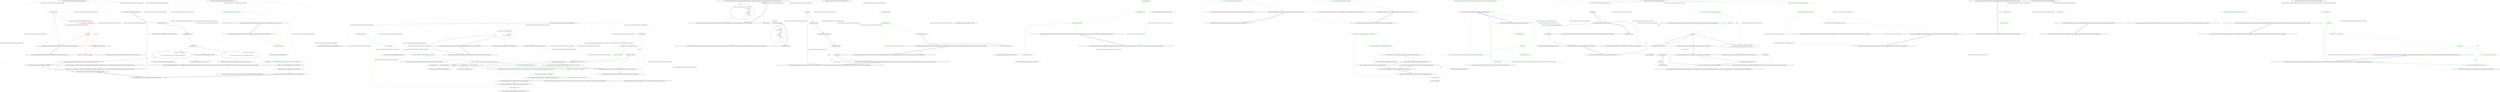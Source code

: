 digraph  {
n25 [label="QuantConnect.Algorithm.CSharp.BasicTemplateFrameworkAlgorithm", span=""];
n0 [cluster="QuantConnect.Algorithm.CSharp.BasicTemplateFrameworkAlgorithm.Initialize()", label="Entry QuantConnect.Algorithm.CSharp.BasicTemplateFrameworkAlgorithm.Initialize()", span="34-34"];
n1 [cluster="QuantConnect.Algorithm.CSharp.BasicTemplateFrameworkAlgorithm.Initialize()", label="UniverseSettings.Resolution = Resolution.Minute", span="37-37"];
n2 [cluster="QuantConnect.Algorithm.CSharp.BasicTemplateFrameworkAlgorithm.Initialize()", label="SetStartDate(2013, 10, 07)", span="39-39"];
n3 [cluster="QuantConnect.Algorithm.CSharp.BasicTemplateFrameworkAlgorithm.Initialize()", label="SetEndDate(2013, 10, 11)", span="40-40"];
n9 [cluster="QuantConnect.Algorithm.QCAlgorithm.SetStartDate(int, int, int)", label="Entry QuantConnect.Algorithm.QCAlgorithm.SetStartDate(int, int, int)", span="1093-1093"];
n4 [cluster="QuantConnect.Algorithm.CSharp.BasicTemplateFrameworkAlgorithm.Initialize()", label="SetCash(100000)", span="41-41"];
n10 [cluster="QuantConnect.Algorithm.QCAlgorithm.SetEndDate(int, int, int)", label="Entry QuantConnect.Algorithm.QCAlgorithm.SetEndDate(int, int, int)", span="1118-1118"];
n5 [cluster="QuantConnect.Algorithm.CSharp.BasicTemplateFrameworkAlgorithm.Initialize()", label="var symbols = new List<Symbol>\r\n            {\r\n                QuantConnect.Symbol.Create(''SPY'', SecurityType.Equity, Market.USA)\r\n            }", span="47-50"];
n11 [cluster="QuantConnect.Algorithm.QCAlgorithm.SetCash(int)", label="Entry QuantConnect.Algorithm.QCAlgorithm.SetCash(int)", span="1042-1042"];
n6 [cluster="QuantConnect.Algorithm.CSharp.BasicTemplateFrameworkAlgorithm.Initialize()", label="PortfolioSelection = new ManualPortfolioSelectionModel(symbols, UniverseSettings, SecurityInitializer)", span="52-52"];
n12 [cluster="System.Collections.Generic.List<T>.List()", label="Entry System.Collections.Generic.List<T>.List()", span="0-0"];
n13 [cluster="QuantConnect.Symbol.Create(string, QuantConnect.SecurityType, string, string)", label="Entry QuantConnect.Symbol.Create(string, QuantConnect.SecurityType, string, string)", span="45-45"];
n7 [cluster="QuantConnect.Algorithm.CSharp.BasicTemplateFrameworkAlgorithm.Initialize()", label="Signal = new ConstantSignalModel(SignalType.Price, Direction.Up)", span="53-53"];
n14 [cluster="QuantConnect.Algorithm.Framework.Selection.ManualPortfolioSelectionModel.ManualPortfolioSelectionModel(System.Collections.Generic.IEnumerable<QuantConnect.Symbol>, QuantConnect.Data.UniverseSelection.UniverseSettings, QuantConnect.Securities.ISecurityInitializer)", label="Entry QuantConnect.Algorithm.Framework.Selection.ManualPortfolioSelectionModel.ManualPortfolioSelectionModel(System.Collections.Generic.IEnumerable<QuantConnect.Symbol>, QuantConnect.Data.UniverseSelection.UniverseSettings, QuantConnect.Securities.ISecurityInitializer)", span="50-50"];
n8 [cluster="QuantConnect.Algorithm.CSharp.BasicTemplateFrameworkAlgorithm.Initialize()", label="Exit QuantConnect.Algorithm.CSharp.BasicTemplateFrameworkAlgorithm.Initialize()", span="34-34"];
n15 [cluster="QuantConnect.Algorithm.Framework.Signals.ConstantSignalModel.ConstantSignalModel(QuantConnect.Algorithm.Framework.Signals.SignalType, QuantConnect.Algorithm.Framework.Signals.Direction)", label="Entry QuantConnect.Algorithm.Framework.Signals.ConstantSignalModel.ConstantSignalModel(QuantConnect.Algorithm.Framework.Signals.SignalType, QuantConnect.Algorithm.Framework.Signals.Direction)", span="41-41"];
n16 [cluster="QuantConnect.Algorithm.CSharp.BasicTemplateFrameworkAlgorithm.OnData(QuantConnect.Data.Slice)", label="Entry QuantConnect.Algorithm.CSharp.BasicTemplateFrameworkAlgorithm.OnData(QuantConnect.Data.Slice)", span="60-60"];
n17 [cluster="QuantConnect.Algorithm.CSharp.BasicTemplateFrameworkAlgorithm.OnData(QuantConnect.Data.Slice)", color=red, community=0, label="0: !Portfolio.Invested", span="62-62"];
n18 [cluster="QuantConnect.Algorithm.CSharp.BasicTemplateFrameworkAlgorithm.OnData(QuantConnect.Data.Slice)", color=red, community=0, label="11: var percentage = 1m/Securities.Count", span="64-64"];
n22 [cluster="QuantConnect.Algorithm.CSharp.BasicTemplateFrameworkAlgorithm.OnData(QuantConnect.Data.Slice)", label="Exit QuantConnect.Algorithm.CSharp.BasicTemplateFrameworkAlgorithm.OnData(QuantConnect.Data.Slice)", span="60-60"];
n19 [cluster="QuantConnect.Algorithm.CSharp.BasicTemplateFrameworkAlgorithm.OnData(QuantConnect.Data.Slice)", color=red, community=0, label="11: Securities", span="65-65"];
n20 [cluster="QuantConnect.Algorithm.CSharp.BasicTemplateFrameworkAlgorithm.OnData(QuantConnect.Data.Slice)", color=red, community=0, label="22: SetHoldings(security.Key, percentage)", span="67-67"];
n21 [cluster="QuantConnect.Algorithm.CSharp.BasicTemplateFrameworkAlgorithm.OnData(QuantConnect.Data.Slice)", color=red, community=0, label="11: Debug($''Purchased Stock: {security.Key}'')", span="68-68"];
n23 [cluster="QuantConnect.Algorithm.QCAlgorithm.SetHoldings(QuantConnect.Symbol, decimal, bool, string)", label="Entry QuantConnect.Algorithm.QCAlgorithm.SetHoldings(QuantConnect.Symbol, decimal, bool, string)", span="876-876"];
n24 [cluster="QuantConnect.Algorithm.QCAlgorithm.Debug(string)", label="Entry QuantConnect.Algorithm.QCAlgorithm.Debug(string)", span="1659-1659"];
d6 [cluster="QuantConnect.Algorithm.CSharp.BasicTemplateFrameworkAlgorithm.Initialize()", color=green, community=0, label="3: PortfolioSelection = new ManualPortfolioSelectionModel(symbols, UniverseSettings, SecurityInitializer)", span="54-54"];
d24 [label="QuantConnect.Algorithm.CSharp.BasicTemplateFrameworkAlgorithm", span=""];
d5 [cluster="QuantConnect.Algorithm.CSharp.BasicTemplateFrameworkAlgorithm.Initialize()", label="var symbols = new List<Symbol>\r\n            {\r\n                QuantConnect.Symbol.Create(''SPY'', SecurityType.Equity, Market.USA)\r\n            }", span="49-52"];
d7 [cluster="QuantConnect.Algorithm.CSharp.BasicTemplateFrameworkAlgorithm.Initialize()", label="Signal = new ConstantSignalModel(SignalType.Price, Direction.Up)", span="55-55"];
d19 [cluster="QuantConnect.Algorithm.CSharp.BasicTemplateFrameworkAlgorithm.OnOrderEvent(QuantConnect.Orders.OrderEvent)", color=green, community=0, label="18: orderEvent.Status.IsFill()", span="61-61"];
d18 [cluster="QuantConnect.Algorithm.CSharp.BasicTemplateFrameworkAlgorithm.OnOrderEvent(QuantConnect.Orders.OrderEvent)", label="Entry QuantConnect.Algorithm.CSharp.BasicTemplateFrameworkAlgorithm.OnOrderEvent(QuantConnect.Orders.OrderEvent)", span="59-59"];
d20 [cluster="QuantConnect.Algorithm.CSharp.BasicTemplateFrameworkAlgorithm.OnOrderEvent(QuantConnect.Orders.OrderEvent)", color=green, community=0, label="18: Debug($''Purchased Stock: {orderEvent.Symbol}'')", span="63-63"];
d21 [cluster="QuantConnect.Algorithm.CSharp.BasicTemplateFrameworkAlgorithm.OnOrderEvent(QuantConnect.Orders.OrderEvent)", label="Exit QuantConnect.Algorithm.CSharp.BasicTemplateFrameworkAlgorithm.OnOrderEvent(QuantConnect.Orders.OrderEvent)", span="59-59"];
d22 [cluster="QuantConnect.Orders.OrderStatus.IsFill()", label="Entry QuantConnect.Orders.OrderStatus.IsFill()", span="50-50"];
d8 [cluster="QuantConnect.Algorithm.CSharp.BasicTemplateFrameworkAlgorithm.Initialize()", label="PortfolioConstruction = new SimplePortfolioConstructionModel()", span="56-56"];
d9 [cluster="QuantConnect.Algorithm.CSharp.BasicTemplateFrameworkAlgorithm.Initialize()", label="Exit QuantConnect.Algorithm.CSharp.BasicTemplateFrameworkAlgorithm.Initialize()", span="36-36"];
d17 [cluster="QuantConnect.Algorithm.Framework.Portfolio.SimplePortfolioConstructionModel.SimplePortfolioConstructionModel()", label="Entry QuantConnect.Algorithm.Framework.Portfolio.SimplePortfolioConstructionModel.SimplePortfolioConstructionModel()", span="28-28"];
m0_1 [cluster="QuantConnect.Algorithm.Framework.Signals.ConstantSignalModel.ConstantSignalModel(QuantConnect.Algorithm.Framework.Signals.SignalType, QuantConnect.Algorithm.Framework.Signals.Direction)", file="ConstantSignalModel.cs", label="Exit QuantConnect.Algorithm.Framework.Signals.ConstantSignalModel.ConstantSignalModel(QuantConnect.Algorithm.Framework.Signals.SignalType, QuantConnect.Algorithm.Framework.Signals.Direction)", span="41-41"];
m0_9 [cluster="QuantConnect.Algorithm.Framework.Signals.ConstantSignalModel.Update(QuantConnect.Algorithm.Framework.QCAlgorithmFramework, QuantConnect.Data.Slice)", file="ConstantSignalModel.cs", label="Entry QuantConnect.Algorithm.Framework.Signals.ConstantSignalModel.Update(QuantConnect.Algorithm.Framework.QCAlgorithmFramework, QuantConnect.Data.Slice)", span="69-69"];
m0_10 [cluster="QuantConnect.Algorithm.Framework.Signals.ConstantSignalModel.Update(QuantConnect.Algorithm.Framework.QCAlgorithmFramework, QuantConnect.Data.Slice)", file="ConstantSignalModel.cs", label="return _securities.Select(security => new Signal(\r\n                security.Symbol,\r\n                _type,\r\n                _direction,\r\n                _percentChange,\r\n                _confidence,\r\n                _period\r\n            ));", span="71-78"];
m0_11 [cluster="QuantConnect.Algorithm.Framework.Signals.ConstantSignalModel.Update(QuantConnect.Algorithm.Framework.QCAlgorithmFramework, QuantConnect.Data.Slice)", file="ConstantSignalModel.cs", label="Exit QuantConnect.Algorithm.Framework.Signals.ConstantSignalModel.Update(QuantConnect.Algorithm.Framework.QCAlgorithmFramework, QuantConnect.Data.Slice)", span="69-69"];
m0_2 [cluster="QuantConnect.Algorithm.Framework.Signals.ConstantSignalModel.ConstantSignalModel(QuantConnect.Algorithm.Framework.Signals.SignalType, QuantConnect.Algorithm.Framework.Signals.Direction, double?, double?, System.TimeSpan?)", file="ConstantSignalModel.cs", label="Entry QuantConnect.Algorithm.Framework.Signals.ConstantSignalModel.ConstantSignalModel(QuantConnect.Algorithm.Framework.Signals.SignalType, QuantConnect.Algorithm.Framework.Signals.Direction, double?, double?, System.TimeSpan?)", span="54-54"];
m0_3 [cluster="QuantConnect.Algorithm.Framework.Signals.ConstantSignalModel.ConstantSignalModel(QuantConnect.Algorithm.Framework.Signals.SignalType, QuantConnect.Algorithm.Framework.Signals.Direction, double?, double?, System.TimeSpan?)", file="ConstantSignalModel.cs", label="_type = type", span="56-56"];
m0_4 [cluster="QuantConnect.Algorithm.Framework.Signals.ConstantSignalModel.ConstantSignalModel(QuantConnect.Algorithm.Framework.Signals.SignalType, QuantConnect.Algorithm.Framework.Signals.Direction, double?, double?, System.TimeSpan?)", file="ConstantSignalModel.cs", label="_direction = direction", span="57-57"];
m0_5 [cluster="QuantConnect.Algorithm.Framework.Signals.ConstantSignalModel.ConstantSignalModel(QuantConnect.Algorithm.Framework.Signals.SignalType, QuantConnect.Algorithm.Framework.Signals.Direction, double?, double?, System.TimeSpan?)", file="ConstantSignalModel.cs", label="_percentChange = percentChange", span="58-58"];
m0_6 [cluster="QuantConnect.Algorithm.Framework.Signals.ConstantSignalModel.ConstantSignalModel(QuantConnect.Algorithm.Framework.Signals.SignalType, QuantConnect.Algorithm.Framework.Signals.Direction, double?, double?, System.TimeSpan?)", file="ConstantSignalModel.cs", label="_confidence = confidence", span="59-59"];
m0_7 [cluster="QuantConnect.Algorithm.Framework.Signals.ConstantSignalModel.ConstantSignalModel(QuantConnect.Algorithm.Framework.Signals.SignalType, QuantConnect.Algorithm.Framework.Signals.Direction, double?, double?, System.TimeSpan?)", file="ConstantSignalModel.cs", label="_period = period", span="60-60"];
m0_8 [cluster="QuantConnect.Algorithm.Framework.Signals.ConstantSignalModel.ConstantSignalModel(QuantConnect.Algorithm.Framework.Signals.SignalType, QuantConnect.Algorithm.Framework.Signals.Direction, double?, double?, System.TimeSpan?)", file="ConstantSignalModel.cs", label="Exit QuantConnect.Algorithm.Framework.Signals.ConstantSignalModel.ConstantSignalModel(QuantConnect.Algorithm.Framework.Signals.SignalType, QuantConnect.Algorithm.Framework.Signals.Direction, double?, double?, System.TimeSpan?)", span="54-54"];
m0_24 [cluster="System.Collections.Generic.HashSet<T>.Remove(T)", file="ConstantSignalModel.cs", label="Entry System.Collections.Generic.HashSet<T>.Remove(T)", span="0-0"];
m0_12 [cluster="Unk.Select", file="ConstantSignalModel.cs", label="Entry Unk.Select", span=""];
m0_16 [cluster="QuantConnect.Algorithm.Framework.Signals.Signal.Signal(QuantConnect.Symbol, QuantConnect.Algorithm.Framework.Signals.SignalType, QuantConnect.Algorithm.Framework.Signals.Direction, double?, double?, System.TimeSpan?)", file="ConstantSignalModel.cs", label="Entry QuantConnect.Algorithm.Framework.Signals.Signal.Signal(QuantConnect.Symbol, QuantConnect.Algorithm.Framework.Signals.SignalType, QuantConnect.Algorithm.Framework.Signals.Direction, double?, double?, System.TimeSpan?)", span="63-63"];
m0_23 [cluster="System.Collections.Generic.HashSet<T>.Add(T)", file="ConstantSignalModel.cs", label="Entry System.Collections.Generic.HashSet<T>.Add(T)", span="0-0"];
m0_17 [cluster="QuantConnect.Algorithm.Framework.Signals.ConstantSignalModel.OnSecuritiesChanged(QuantConnect.Algorithm.Framework.QCAlgorithmFramework, QuantConnect.Data.UniverseSelection.SecurityChanges)", file="ConstantSignalModel.cs", label="Entry QuantConnect.Algorithm.Framework.Signals.ConstantSignalModel.OnSecuritiesChanged(QuantConnect.Algorithm.Framework.QCAlgorithmFramework, QuantConnect.Data.UniverseSelection.SecurityChanges)", span="86-86"];
m0_18 [cluster="QuantConnect.Algorithm.Framework.Signals.ConstantSignalModel.OnSecuritiesChanged(QuantConnect.Algorithm.Framework.QCAlgorithmFramework, QuantConnect.Data.UniverseSelection.SecurityChanges)", color=green, community=0, file="ConstantSignalModel.cs", label="14: changes.AddedSecurities", span="88-88"];
m0_20 [cluster="QuantConnect.Algorithm.Framework.Signals.ConstantSignalModel.OnSecuritiesChanged(QuantConnect.Algorithm.Framework.QCAlgorithmFramework, QuantConnect.Data.UniverseSelection.SecurityChanges)", color=red, community=0, file="ConstantSignalModel.cs", label="14: changes.RemovedSecurities", span="92-92"];
m0_19 [cluster="QuantConnect.Algorithm.Framework.Signals.ConstantSignalModel.OnSecuritiesChanged(QuantConnect.Algorithm.Framework.QCAlgorithmFramework, QuantConnect.Data.UniverseSelection.SecurityChanges)", color=red, community=0, file="ConstantSignalModel.cs", label="12: _securities.Add(added)", span="90-90"];
m0_21 [cluster="QuantConnect.Algorithm.Framework.Signals.ConstantSignalModel.OnSecuritiesChanged(QuantConnect.Algorithm.Framework.QCAlgorithmFramework, QuantConnect.Data.UniverseSelection.SecurityChanges)", color=red, community=0, file="ConstantSignalModel.cs", label="14: _securities.Remove(removed)", span="94-94"];
m0_22 [cluster="QuantConnect.Algorithm.Framework.Signals.ConstantSignalModel.OnSecuritiesChanged(QuantConnect.Algorithm.Framework.QCAlgorithmFramework, QuantConnect.Data.UniverseSelection.SecurityChanges)", file="ConstantSignalModel.cs", label="Exit QuantConnect.Algorithm.Framework.Signals.ConstantSignalModel.OnSecuritiesChanged(QuantConnect.Algorithm.Framework.QCAlgorithmFramework, QuantConnect.Data.UniverseSelection.SecurityChanges)", span="86-86"];
m0_13 [cluster="lambda expression", file="ConstantSignalModel.cs", label="Entry lambda expression", span="71-78"];
m0_14 [cluster="lambda expression", file="ConstantSignalModel.cs", label="new Signal(\r\n                security.Symbol,\r\n                _type,\r\n                _direction,\r\n                _percentChange,\r\n                _confidence,\r\n                _period\r\n            )", span="71-78"];
m0_15 [cluster="lambda expression", file="ConstantSignalModel.cs", label="Exit lambda expression", span="71-78"];
m0_25 [file="ConstantSignalModel.cs", label="QuantConnect.Algorithm.Framework.Signals.ConstantSignalModel", span=""];
m5_6 [cluster="System.Collections.Generic.ICollection<T>.Add(T)", file="NotifiedSecurityChanged.cs", label="Entry System.Collections.Generic.ICollection<T>.Add(T)", span="0-0"];
m5_7 [cluster="System.Collections.Generic.ICollection<T>.Remove(T)", file="NotifiedSecurityChanged.cs", label="Entry System.Collections.Generic.ICollection<T>.Remove(T)", span="0-0"];
m5_0 [cluster="QuantConnect.Algorithm.Framework.NotifiedSecurityChanged.UpdateCollection(System.Collections.Generic.ICollection<QuantConnect.Securities.Security>, QuantConnect.Data.UniverseSelection.SecurityChanges)", file="NotifiedSecurityChanged.cs", label="Entry QuantConnect.Algorithm.Framework.NotifiedSecurityChanged.UpdateCollection(System.Collections.Generic.ICollection<QuantConnect.Securities.Security>, QuantConnect.Data.UniverseSelection.SecurityChanges)", span="31-31"];
m5_1 [cluster="QuantConnect.Algorithm.Framework.NotifiedSecurityChanged.UpdateCollection(System.Collections.Generic.ICollection<QuantConnect.Securities.Security>, QuantConnect.Data.UniverseSelection.SecurityChanges)", color=green, community=0, file="NotifiedSecurityChanged.cs", label="9: changes.AddedSecurities", span="33-33"];
m5_2 [cluster="QuantConnect.Algorithm.Framework.NotifiedSecurityChanged.UpdateCollection(System.Collections.Generic.ICollection<QuantConnect.Securities.Security>, QuantConnect.Data.UniverseSelection.SecurityChanges)", color=green, community=0, file="NotifiedSecurityChanged.cs", label="0: securities.Add(added)", span="35-35"];
m5_3 [cluster="QuantConnect.Algorithm.Framework.NotifiedSecurityChanged.UpdateCollection(System.Collections.Generic.ICollection<QuantConnect.Securities.Security>, QuantConnect.Data.UniverseSelection.SecurityChanges)", color=green, community=0, file="NotifiedSecurityChanged.cs", label="0: changes.RemovedSecurities", span="37-37"];
m5_4 [cluster="QuantConnect.Algorithm.Framework.NotifiedSecurityChanged.UpdateCollection(System.Collections.Generic.ICollection<QuantConnect.Securities.Security>, QuantConnect.Data.UniverseSelection.SecurityChanges)", color=green, community=0, file="NotifiedSecurityChanged.cs", label="9: securities.Remove(removed)", span="39-39"];
m5_5 [cluster="QuantConnect.Algorithm.Framework.NotifiedSecurityChanged.UpdateCollection(System.Collections.Generic.ICollection<QuantConnect.Securities.Security>, QuantConnect.Data.UniverseSelection.SecurityChanges)", file="NotifiedSecurityChanged.cs", label="Exit QuantConnect.Algorithm.Framework.NotifiedSecurityChanged.UpdateCollection(System.Collections.Generic.ICollection<QuantConnect.Securities.Security>, QuantConnect.Data.UniverseSelection.SecurityChanges)", span="31-31"];
m6_17 [cluster="QuantConnect.Indicators.IndicatorBase<T>.WeightedBy<T, TWeight>(TWeight, int)", file="PercentPortfolioTarget.cs", label="Entry QuantConnect.Indicators.IndicatorBase<T>.WeightedBy<T, TWeight>(TWeight, int)", span="71-71"];
m6_0 [cluster="QuantConnect.Algorithm.CSharp.BasicTemplateFxcmVolumeAlgorithm.Initialize()", file="PercentPortfolioTarget.cs", label="Entry QuantConnect.Algorithm.CSharp.BasicTemplateFxcmVolumeAlgorithm.Initialize()", span="40-40"];
m6_1 [cluster="QuantConnect.Algorithm.CSharp.BasicTemplateFxcmVolumeAlgorithm.Initialize()", color=green, community=0, file="PercentPortfolioTarget.cs", label="8: SetStartDate(2015, 02, 01)", span="42-42"];
m6_2 [cluster="QuantConnect.Algorithm.CSharp.BasicTemplateFxcmVolumeAlgorithm.Initialize()", color=green, community=0, file="PercentPortfolioTarget.cs", label="10: SetEndDate(2015, 03, 01)", span="43-43"];
m6_3 [cluster="QuantConnect.Algorithm.CSharp.BasicTemplateFxcmVolumeAlgorithm.Initialize()", color=green, community=0, file="PercentPortfolioTarget.cs", label="9: SetCash(100000)", span="44-44"];
m6_4 [cluster="QuantConnect.Algorithm.CSharp.BasicTemplateFxcmVolumeAlgorithm.Initialize()", color=green, community=0, file="PercentPortfolioTarget.cs", label="17: EURUSD = AddForex(''EURUSD'', Resolution.Minute).Symbol", span="47-47"];
m6_5 [cluster="QuantConnect.Algorithm.CSharp.BasicTemplateFxcmVolumeAlgorithm.Initialize()", color=green, community=0, file="PercentPortfolioTarget.cs", label="22: AddData<FxcmVolume>(''EURUSD_Vol'', Resolution.Hour, DateTimeZone.Utc)", span="49-49"];
m6_6 [cluster="QuantConnect.Algorithm.CSharp.BasicTemplateFxcmVolumeAlgorithm.Initialize()", color=green, community=0, file="PercentPortfolioTarget.cs", label="17: var _price = Identity(EURUSD, Resolution.Hour)", span="50-50"];
m6_7 [cluster="QuantConnect.Algorithm.CSharp.BasicTemplateFxcmVolumeAlgorithm.Initialize()", color=green, community=0, file="PercentPortfolioTarget.cs", label="2: fastVWMA = _price.WeightedBy(volume, period: 15)", span="51-51"];
m6_8 [cluster="QuantConnect.Algorithm.CSharp.BasicTemplateFxcmVolumeAlgorithm.Initialize()", color=green, community=0, file="PercentPortfolioTarget.cs", label="9: slowVWMA = _price.WeightedBy(volume, period: 300)", span="52-52"];
m6_9 [cluster="QuantConnect.Algorithm.CSharp.BasicTemplateFxcmVolumeAlgorithm.Initialize()", color=green, community=0, file="PercentPortfolioTarget.cs", label="20: PlotIndicator(''VWMA'', fastVWMA.Minus(slowVWMA))", span="53-53"];
m6_10 [cluster="QuantConnect.Algorithm.CSharp.BasicTemplateFxcmVolumeAlgorithm.Initialize()", file="PercentPortfolioTarget.cs", label="Exit QuantConnect.Algorithm.CSharp.BasicTemplateFxcmVolumeAlgorithm.Initialize()", span="40-40"];
m6_20 [cluster="QuantConnect.Algorithm.CSharp.BasicTemplateFxcmVolumeAlgorithm.OnData(QuantConnect.Data.Slice)", file="PercentPortfolioTarget.cs", label="Entry QuantConnect.Algorithm.CSharp.BasicTemplateFxcmVolumeAlgorithm.OnData(QuantConnect.Data.Slice)", span="60-60"];
m6_21 [cluster="QuantConnect.Algorithm.CSharp.BasicTemplateFxcmVolumeAlgorithm.OnData(QuantConnect.Data.Slice)", color=green, community=0, file="PercentPortfolioTarget.cs", label="15: !slowVWMA.IsReady", span="62-62"];
m6_22 [cluster="QuantConnect.Algorithm.CSharp.BasicTemplateFxcmVolumeAlgorithm.OnData(QuantConnect.Data.Slice)", color=green, community=0, file="PercentPortfolioTarget.cs", label="4: return;", span="62-62"];
m6_23 [cluster="QuantConnect.Algorithm.CSharp.BasicTemplateFxcmVolumeAlgorithm.OnData(QuantConnect.Data.Slice)", color=green, community=0, file="PercentPortfolioTarget.cs", label="15: !Portfolio.Invested || Portfolio[EURUSD].IsShort", span="63-63"];
m6_24 [cluster="QuantConnect.Algorithm.CSharp.BasicTemplateFxcmVolumeAlgorithm.OnData(QuantConnect.Data.Slice)", color=green, community=0, file="PercentPortfolioTarget.cs", label="4: fastVWMA > slowVWMA", span="65-65"];
m6_27 [cluster="QuantConnect.Algorithm.CSharp.BasicTemplateFxcmVolumeAlgorithm.OnData(QuantConnect.Data.Slice)", file="PercentPortfolioTarget.cs", label="fastVWMA < slowVWMA", span="73-73"];
m6_25 [cluster="QuantConnect.Algorithm.CSharp.BasicTemplateFxcmVolumeAlgorithm.OnData(QuantConnect.Data.Slice)", file="PercentPortfolioTarget.cs", label="SetHoldings(EURUSD, percentage: 1)", span="67-67"];
m6_26 [cluster="QuantConnect.Algorithm.CSharp.BasicTemplateFxcmVolumeAlgorithm.OnData(QuantConnect.Data.Slice)", file="PercentPortfolioTarget.cs", label="Log(Time.ToString(''g'') + '' Take a Long Position.'')", span="68-68"];
m6_28 [cluster="QuantConnect.Algorithm.CSharp.BasicTemplateFxcmVolumeAlgorithm.OnData(QuantConnect.Data.Slice)", file="PercentPortfolioTarget.cs", label="SetHoldings(EURUSD, percentage: -1)", span="75-75"];
m6_29 [cluster="QuantConnect.Algorithm.CSharp.BasicTemplateFxcmVolumeAlgorithm.OnData(QuantConnect.Data.Slice)", file="PercentPortfolioTarget.cs", label="Log(Time.ToString(''g'') + '' Take a Short Position.'')", span="76-76"];
m6_30 [cluster="QuantConnect.Algorithm.CSharp.BasicTemplateFxcmVolumeAlgorithm.OnData(QuantConnect.Data.Slice)", file="PercentPortfolioTarget.cs", label="Exit QuantConnect.Algorithm.CSharp.BasicTemplateFxcmVolumeAlgorithm.OnData(QuantConnect.Data.Slice)", span="60-60"];
m6_16 [cluster="QuantConnect.Algorithm.QCAlgorithm.Identity(QuantConnect.Symbol, QuantConnect.Resolution, System.Func<QuantConnect.Data.IBaseData, decimal>, string)", file="PercentPortfolioTarget.cs", label="Entry QuantConnect.Algorithm.QCAlgorithm.Identity(QuantConnect.Symbol, QuantConnect.Resolution, System.Func<QuantConnect.Data.IBaseData, decimal>, string)", span="493-493"];
m6_18 [cluster="QuantConnect.Indicators.IndicatorBase<QuantConnect.Indicators.IndicatorDataPoint>.Minus(QuantConnect.Indicators.IndicatorBase<QuantConnect.Indicators.IndicatorDataPoint>)", file="PercentPortfolioTarget.cs", label="Entry QuantConnect.Indicators.IndicatorBase<QuantConnect.Indicators.IndicatorDataPoint>.Minus(QuantConnect.Indicators.IndicatorBase<QuantConnect.Indicators.IndicatorDataPoint>)", span="170-170"];
m6_37 [cluster="QuantConnect.Indicators.IndicatorDataPoint.IndicatorDataPoint()", file="PercentPortfolioTarget.cs", label="Entry QuantConnect.Indicators.IndicatorDataPoint.IndicatorDataPoint()", span="29-29"];
m6_33 [cluster="QuantConnect.Algorithm.QCAlgorithm.Log(string)", file="PercentPortfolioTarget.cs", label="Entry QuantConnect.Algorithm.QCAlgorithm.Log(string)", span="1672-1672"];
m6_38 [cluster="QuantConnect.Indicators.IndicatorBase<T>.Update(T)", file="PercentPortfolioTarget.cs", label="Entry QuantConnect.Indicators.IndicatorBase<T>.Update(T)", span="74-74"];
m6_19 [cluster="QuantConnect.Algorithm.QCAlgorithm.PlotIndicator<T>(string, params QuantConnect.Indicators.IndicatorBase<T>[])", file="PercentPortfolioTarget.cs", label="Entry QuantConnect.Algorithm.QCAlgorithm.PlotIndicator<T>(string, params QuantConnect.Indicators.IndicatorBase<T>[])", span="230-230"];
m6_32 [cluster="System.DateTime.ToString(string)", file="PercentPortfolioTarget.cs", label="Entry System.DateTime.ToString(string)", span="0-0"];
m6_14 [cluster="QuantConnect.Algorithm.QCAlgorithm.AddForex(string, QuantConnect.Resolution, string, bool, decimal)", file="PercentPortfolioTarget.cs", label="Entry QuantConnect.Algorithm.QCAlgorithm.AddForex(string, QuantConnect.Resolution, string, bool, decimal)", span="1518-1518"];
m6_34 [cluster="QuantConnect.Algorithm.CSharp.BasicTemplateFxcmVolumeAlgorithm.OnData(QuantConnect.Data.Custom.FxcmVolume)", file="PercentPortfolioTarget.cs", label="Entry QuantConnect.Algorithm.CSharp.BasicTemplateFxcmVolumeAlgorithm.OnData(QuantConnect.Data.Custom.FxcmVolume)", span="81-81"];
m6_35 [cluster="QuantConnect.Algorithm.CSharp.BasicTemplateFxcmVolumeAlgorithm.OnData(QuantConnect.Data.Custom.FxcmVolume)", file="PercentPortfolioTarget.cs", label="volume.Update(new IndicatorDataPoint\r\n            {\r\n                Time = Time,\r\n                Value = fxVolume.Volume\r\n            })", span="83-87"];
m6_36 [cluster="QuantConnect.Algorithm.CSharp.BasicTemplateFxcmVolumeAlgorithm.OnData(QuantConnect.Data.Custom.FxcmVolume)", file="PercentPortfolioTarget.cs", label="Exit QuantConnect.Algorithm.CSharp.BasicTemplateFxcmVolumeAlgorithm.OnData(QuantConnect.Data.Custom.FxcmVolume)", span="81-81"];
m6_11 [cluster="QuantConnect.Algorithm.QCAlgorithm.SetStartDate(int, int, int)", file="PercentPortfolioTarget.cs", label="Entry QuantConnect.Algorithm.QCAlgorithm.SetStartDate(int, int, int)", span="1093-1093"];
m6_15 [cluster="Unk.>", file="PercentPortfolioTarget.cs", label="Entry Unk.>", span=""];
m6_13 [cluster="QuantConnect.Algorithm.QCAlgorithm.SetCash(int)", file="PercentPortfolioTarget.cs", label="Entry QuantConnect.Algorithm.QCAlgorithm.SetCash(int)", span="1042-1042"];
m6_31 [cluster="QuantConnect.Algorithm.QCAlgorithm.SetHoldings(QuantConnect.Symbol, int, bool, string)", file="PercentPortfolioTarget.cs", label="Entry QuantConnect.Algorithm.QCAlgorithm.SetHoldings(QuantConnect.Symbol, int, bool, string)", span="861-861"];
m6_39 [file="PercentPortfolioTarget.cs", label="QuantConnect.Algorithm.CSharp.BasicTemplateFxcmVolumeAlgorithm", span=""];
m7_3 [cluster="QuantConnect.Algorithm.Framework.Portfolio.PercentPortfolioTarget.PercentPortfolioTarget(QuantConnect.Symbol, decimal)", file="PortfolioTarget.cs", label="Entry QuantConnect.Algorithm.Framework.Portfolio.PercentPortfolioTarget.PercentPortfolioTarget(QuantConnect.Symbol, decimal)", span="39-39"];
m7_7 [cluster="QuantConnect.Algorithm.Framework.Portfolio.QuantityPortfolioTarget.QuantityPortfolioTarget(QuantConnect.Symbol, decimal)", file="PortfolioTarget.cs", label="Entry QuantConnect.Algorithm.Framework.Portfolio.QuantityPortfolioTarget.QuantityPortfolioTarget(QuantConnect.Symbol, decimal)", span="38-38"];
m7_0 [cluster="QuantConnect.Algorithm.Framework.Portfolio.PortfolioTarget.Percent(QuantConnect.Symbol, decimal)", file="PortfolioTarget.cs", label="Entry QuantConnect.Algorithm.Framework.Portfolio.PortfolioTarget.Percent(QuantConnect.Symbol, decimal)", span="28-28"];
m7_1 [cluster="QuantConnect.Algorithm.Framework.Portfolio.PortfolioTarget.Percent(QuantConnect.Symbol, decimal)", color=green, community=0, file="PortfolioTarget.cs", label="22: return new PercentPortfolioTarget(symbol, percent);", span="30-30"];
m7_2 [cluster="QuantConnect.Algorithm.Framework.Portfolio.PortfolioTarget.Percent(QuantConnect.Symbol, decimal)", file="PortfolioTarget.cs", label="Exit QuantConnect.Algorithm.Framework.Portfolio.PortfolioTarget.Percent(QuantConnect.Symbol, decimal)", span="28-28"];
m7_4 [cluster="QuantConnect.Algorithm.Framework.Portfolio.PortfolioTarget.Quantity(QuantConnect.Symbol, decimal)", file="PortfolioTarget.cs", label="Entry QuantConnect.Algorithm.Framework.Portfolio.PortfolioTarget.Quantity(QuantConnect.Symbol, decimal)", span="39-39"];
m7_5 [cluster="QuantConnect.Algorithm.Framework.Portfolio.PortfolioTarget.Quantity(QuantConnect.Symbol, decimal)", color=green, community=0, file="PortfolioTarget.cs", label="2: return new QuantityPortfolioTarget(symbol, quantity);", span="41-41"];
m7_6 [cluster="QuantConnect.Algorithm.Framework.Portfolio.PortfolioTarget.Quantity(QuantConnect.Symbol, decimal)", file="PortfolioTarget.cs", label="Exit QuantConnect.Algorithm.Framework.Portfolio.PortfolioTarget.Quantity(QuantConnect.Symbol, decimal)", span="39-39"];
m8_10 [cluster="System.Type.GetMethod(string, System.Type[])", file="QCAlgorithmFramework.cs", label="Entry System.Type.GetMethod(string, System.Type[])", span="0-0"];
m8_12 [cluster="QuantConnect.Algorithm.Framework.QCAlgorithmFramework.PostInitialize()", file="QCAlgorithmFramework.cs", label="Entry QuantConnect.Algorithm.Framework.QCAlgorithmFramework.PostInitialize()", span="57-57"];
m8_13 [cluster="QuantConnect.Algorithm.Framework.QCAlgorithmFramework.PostInitialize()", file="QCAlgorithmFramework.cs", label="CheckModels()", span="59-59"];
m8_14 [cluster="QuantConnect.Algorithm.Framework.QCAlgorithmFramework.PostInitialize()", file="QCAlgorithmFramework.cs", label="PortfolioSelection.CreateUniverses(this)", span="61-61"];
m8_15 [cluster="QuantConnect.Algorithm.Framework.QCAlgorithmFramework.PostInitialize()", file="QCAlgorithmFramework.cs", label="AddUniverse(universe)", span="63-63"];
m8_16 [cluster="QuantConnect.Algorithm.Framework.QCAlgorithmFramework.PostInitialize()", file="QCAlgorithmFramework.cs", label="base.PostInitialize()", span="66-66"];
m8_17 [cluster="QuantConnect.Algorithm.Framework.QCAlgorithmFramework.PostInitialize()", file="QCAlgorithmFramework.cs", label="Exit QuantConnect.Algorithm.Framework.QCAlgorithmFramework.PostInitialize()", span="57-57"];
m8_35 [cluster="QuantConnect.Algorithm.Framework.Portfolio.IPortfolioTarget.GetTargetQuantity(QuantConnect.Algorithm.Framework.QCAlgorithmFramework)", file="QCAlgorithmFramework.cs", label="Entry QuantConnect.Algorithm.Framework.Portfolio.IPortfolioTarget.GetTargetQuantity(QuantConnect.Algorithm.Framework.QCAlgorithmFramework)", span="33-33"];
m8_33 [cluster="QuantConnect.Securities.SecurityTransactionManager.GetOpenOrders(QuantConnect.Symbol)", file="QCAlgorithmFramework.cs", label="Entry QuantConnect.Securities.SecurityTransactionManager.GetOpenOrders(QuantConnect.Symbol)", span="254-254"];
m8_18 [cluster="QuantConnect.Algorithm.Framework.QCAlgorithmFramework.CheckModels()", file="QCAlgorithmFramework.cs", label="Entry QuantConnect.Algorithm.Framework.QCAlgorithmFramework.CheckModels()", span="91-91"];
m8_45 [cluster="QuantConnect.Algorithm.Framework.QCAlgorithmFramework.CheckModels()", color=green, community=0, file="QCAlgorithmFramework.cs", label="7: PortfolioSelection == null", span="93-93"];
m8_46 [cluster="QuantConnect.Algorithm.Framework.QCAlgorithmFramework.CheckModels()", color=green, community=0, file="QCAlgorithmFramework.cs", label="12: throw new Exception(''Framework algorithms must specify a portfolio selection model using the 'PortfolioSelection' property.'');", span="95-95"];
m8_47 [cluster="QuantConnect.Algorithm.Framework.QCAlgorithmFramework.CheckModels()", color=green, community=0, file="QCAlgorithmFramework.cs", label="7: Signal == null", span="97-97"];
m8_48 [cluster="QuantConnect.Algorithm.Framework.QCAlgorithmFramework.CheckModels()", color=green, community=0, file="QCAlgorithmFramework.cs", label="12: throw new Exception(''Framework algorithms must specify a signal model using the 'Signal' property.'');", span="99-99"];
m8_49 [cluster="QuantConnect.Algorithm.Framework.QCAlgorithmFramework.CheckModels()", color=green, community=0, file="QCAlgorithmFramework.cs", label="7: PortfolioConstruction == null", span="101-101"];
m8_50 [cluster="QuantConnect.Algorithm.Framework.QCAlgorithmFramework.CheckModels()", color=green, community=0, file="QCAlgorithmFramework.cs", label="12: throw new Exception(''Framework algorithms must specify a portfolio construction model using the 'PortfolioConstruction' property'');", span="103-103"];
m8_51 [cluster="QuantConnect.Algorithm.Framework.QCAlgorithmFramework.CheckModels()", color=green, community=0, file="QCAlgorithmFramework.cs", label="12: Execution == null", span="105-105"];
m8_52 [cluster="QuantConnect.Algorithm.Framework.QCAlgorithmFramework.CheckModels()", file="QCAlgorithmFramework.cs", label="throw new Exception(''Framework algorithms must specify an execution model using the 'Execution' property.'');", span="107-107"];
m8_53 [cluster="QuantConnect.Algorithm.Framework.QCAlgorithmFramework.CheckModels()", file="QCAlgorithmFramework.cs", label="Exit QuantConnect.Algorithm.Framework.QCAlgorithmFramework.CheckModels()", span="91-91"];
m8_11 [cluster="System.Exception.Exception(string)", file="QCAlgorithmFramework.cs", label="Entry System.Exception.Exception(string)", span="0-0"];
m8_31 [cluster="QuantConnect.Algorithm.Framework.Signals.ISignalModel.Update(QuantConnect.Algorithm.Framework.QCAlgorithmFramework, QuantConnect.Data.Slice)", file="QCAlgorithmFramework.cs", label="Entry QuantConnect.Algorithm.Framework.Signals.ISignalModel.Update(QuantConnect.Algorithm.Framework.QCAlgorithmFramework, QuantConnect.Data.Slice)", span="32-32"];
m8_0 [cluster="QuantConnect.Algorithm.Framework.QCAlgorithmFramework.QCAlgorithmFramework()", file="QCAlgorithmFramework.cs", label="Entry QuantConnect.Algorithm.Framework.QCAlgorithmFramework.QCAlgorithmFramework()", span="42-42"];
m8_1 [cluster="QuantConnect.Algorithm.Framework.QCAlgorithmFramework.QCAlgorithmFramework()", color=green, community=0, file="QCAlgorithmFramework.cs", label="10: var type = GetType()", span="44-44"];
m8_2 [cluster="QuantConnect.Algorithm.Framework.QCAlgorithmFramework.QCAlgorithmFramework()", color=green, community=0, file="QCAlgorithmFramework.cs", label="3: var onDataSlice = type.GetMethod(''OnData'', new[] { typeof(Slice) })", span="45-45"];
m8_5 [cluster="QuantConnect.Algorithm.Framework.QCAlgorithmFramework.QCAlgorithmFramework()", file="QCAlgorithmFramework.cs", label="var onSecuritiesChanged = type.GetMethod(''OnSecuritiesChanged'', new[] { typeof(SecurityChanges) })", span="50-50"];
m8_3 [cluster="QuantConnect.Algorithm.Framework.QCAlgorithmFramework.QCAlgorithmFramework()", color=green, community=0, file="QCAlgorithmFramework.cs", label="23: onDataSlice.DeclaringType != typeof(QCAlgorithmFramework)", span="46-46"];
m8_4 [cluster="QuantConnect.Algorithm.Framework.QCAlgorithmFramework.QCAlgorithmFramework()", file="QCAlgorithmFramework.cs", label="throw new Exception(''Framework algorithms can not override OnData(Slice)'');", span="48-48"];
m8_6 [cluster="QuantConnect.Algorithm.Framework.QCAlgorithmFramework.QCAlgorithmFramework()", file="QCAlgorithmFramework.cs", label="onSecuritiesChanged.DeclaringType != typeof(QCAlgorithmFramework)", span="51-51"];
m8_7 [cluster="QuantConnect.Algorithm.Framework.QCAlgorithmFramework.QCAlgorithmFramework()", file="QCAlgorithmFramework.cs", label="throw new Exception(''Framework algorithms can not override OnSecuritiesChanged(SecurityChanges)'');", span="53-53"];
m8_8 [cluster="QuantConnect.Algorithm.Framework.QCAlgorithmFramework.QCAlgorithmFramework()", file="QCAlgorithmFramework.cs", label="Exit QuantConnect.Algorithm.Framework.QCAlgorithmFramework.QCAlgorithmFramework()", span="42-42"];
m8_44 [cluster="QuantConnect.Algorithm.Framework.INotifiedSecuritiesChanged.OnSecuritiesChanged(QuantConnect.Algorithm.Framework.QCAlgorithmFramework, QuantConnect.Data.UniverseSelection.SecurityChanges)", file="QCAlgorithmFramework.cs", label="Entry QuantConnect.Algorithm.Framework.INotifiedSecuritiesChanged.OnSecuritiesChanged(QuantConnect.Algorithm.Framework.QCAlgorithmFramework, QuantConnect.Data.UniverseSelection.SecurityChanges)", span="29-29"];
m8_36 [cluster="Unk.MarketOrder", file="QCAlgorithmFramework.cs", label="Entry Unk.MarketOrder", span=""];
m8_20 [cluster="QuantConnect.Algorithm.QCAlgorithm.AddUniverse(QuantConnect.Data.UniverseSelection.Universe)", file="QCAlgorithmFramework.cs", label="Entry QuantConnect.Algorithm.QCAlgorithm.AddUniverse(QuantConnect.Data.UniverseSelection.Universe)", span="59-59"];
m8_32 [cluster="QuantConnect.Algorithm.Framework.Portfolio.IPortfolioConstructionModel.CreateTargets(QuantConnect.Algorithm.Framework.QCAlgorithmFramework, System.Collections.Generic.IEnumerable<QuantConnect.Algorithm.Framework.Signals.Signal>)", file="QCAlgorithmFramework.cs", label="Entry QuantConnect.Algorithm.Framework.Portfolio.IPortfolioConstructionModel.CreateTargets(QuantConnect.Algorithm.Framework.QCAlgorithmFramework, System.Collections.Generic.IEnumerable<QuantConnect.Algorithm.Framework.Signals.Signal>)", span="31-31"];
m8_9 [cluster="object.GetType()", file="QCAlgorithmFramework.cs", label="Entry object.GetType()", span="0-0"];
m8_19 [cluster="QuantConnect.Algorithm.Framework.Selection.IPortfolioSelectionModel.CreateUniverses(QuantConnect.Algorithm.Framework.QCAlgorithmFramework)", file="QCAlgorithmFramework.cs", label="Entry QuantConnect.Algorithm.Framework.Selection.IPortfolioSelectionModel.CreateUniverses(QuantConnect.Algorithm.Framework.QCAlgorithmFramework)", span="31-31"];
m8_40 [cluster="QuantConnect.Algorithm.Framework.QCAlgorithmFramework.OnSecuritiesChanged(QuantConnect.Data.UniverseSelection.SecurityChanges)", file="QCAlgorithmFramework.cs", label="Entry QuantConnect.Algorithm.Framework.QCAlgorithmFramework.OnSecuritiesChanged(QuantConnect.Data.UniverseSelection.SecurityChanges)", span="85-85"];
m8_41 [cluster="QuantConnect.Algorithm.Framework.QCAlgorithmFramework.OnSecuritiesChanged(QuantConnect.Data.UniverseSelection.SecurityChanges)", color=green, community=0, file="QCAlgorithmFramework.cs", label="14: Signal.OnSecuritiesChanged(this, changes)", span="87-87"];
m8_42 [cluster="QuantConnect.Algorithm.Framework.QCAlgorithmFramework.OnSecuritiesChanged(QuantConnect.Data.UniverseSelection.SecurityChanges)", color=green, community=0, file="QCAlgorithmFramework.cs", label="14: PortfolioConstruction.OnSecuritiesChanged(this, changes)", span="88-88"];
m8_43 [cluster="QuantConnect.Algorithm.Framework.QCAlgorithmFramework.OnSecuritiesChanged(QuantConnect.Data.UniverseSelection.SecurityChanges)", file="QCAlgorithmFramework.cs", label="Exit QuantConnect.Algorithm.Framework.QCAlgorithmFramework.OnSecuritiesChanged(QuantConnect.Data.UniverseSelection.SecurityChanges)", span="85-85"];
m8_21 [cluster="QuantConnect.Algorithm.QCAlgorithm.PostInitialize()", file="QCAlgorithmFramework.cs", label="Entry QuantConnect.Algorithm.QCAlgorithm.PostInitialize()", span="485-485"];
m8_34 [cluster="Unk.Sum", file="QCAlgorithmFramework.cs", label="Entry Unk.Sum", span=""];
m8_22 [cluster="QuantConnect.Algorithm.Framework.QCAlgorithmFramework.OnData(QuantConnect.Data.Slice)", file="QCAlgorithmFramework.cs", label="Entry QuantConnect.Algorithm.Framework.QCAlgorithmFramework.OnData(QuantConnect.Data.Slice)", span="69-69"];
m8_27 [cluster="QuantConnect.Algorithm.Framework.QCAlgorithmFramework.OnData(QuantConnect.Data.Slice)", color=green, community=0, file="QCAlgorithmFramework.cs", label="11: var quantity = target.GetTargetQuantity(this) - existing", span="77-77"];
m8_25 [cluster="QuantConnect.Algorithm.Framework.QCAlgorithmFramework.OnData(QuantConnect.Data.Slice)", file="QCAlgorithmFramework.cs", label=targets, span="73-73"];
m8_26 [cluster="QuantConnect.Algorithm.Framework.QCAlgorithmFramework.OnData(QuantConnect.Data.Slice)", file="QCAlgorithmFramework.cs", label="var existing = Securities[target.Symbol].Holdings.Quantity\r\n                    + Transactions.GetOpenOrders(target.Symbol).Sum(o => o.Quantity)", span="75-76"];
m8_28 [cluster="QuantConnect.Algorithm.Framework.QCAlgorithmFramework.OnData(QuantConnect.Data.Slice)", color=green, community=0, file="QCAlgorithmFramework.cs", label="5: quantity != 0", span="78-78"];
m8_29 [cluster="QuantConnect.Algorithm.Framework.QCAlgorithmFramework.OnData(QuantConnect.Data.Slice)", file="QCAlgorithmFramework.cs", label="MarketOrder(target.Symbol, quantity)", span="80-80"];
m8_23 [cluster="QuantConnect.Algorithm.Framework.QCAlgorithmFramework.OnData(QuantConnect.Data.Slice)", file="QCAlgorithmFramework.cs", label="var signals = Signal.Update(this, slice)", span="71-71"];
m8_24 [cluster="QuantConnect.Algorithm.Framework.QCAlgorithmFramework.OnData(QuantConnect.Data.Slice)", file="QCAlgorithmFramework.cs", label="var targets = PortfolioConstruction.CreateTargets(this, signals)", span="72-72"];
m8_30 [cluster="QuantConnect.Algorithm.Framework.QCAlgorithmFramework.OnData(QuantConnect.Data.Slice)", file="QCAlgorithmFramework.cs", label="Exit QuantConnect.Algorithm.Framework.QCAlgorithmFramework.OnData(QuantConnect.Data.Slice)", span="69-69"];
m8_37 [cluster="lambda expression", file="QCAlgorithmFramework.cs", label="Entry lambda expression", span="76-76"];
m8_38 [cluster="lambda expression", file="QCAlgorithmFramework.cs", label="o.Quantity", span="76-76"];
m8_39 [cluster="lambda expression", file="QCAlgorithmFramework.cs", label="Exit lambda expression", span="76-76"];
m8_54 [file="QCAlgorithmFramework.cs", label="QuantConnect.Algorithm.Framework.QCAlgorithmFramework", span=""];
m9_0 [cluster="QuantConnect.Algorithm.Framework.Portfolio.QuantityPortfolioTarget.QuantityPortfolioTarget(QuantConnect.Symbol, decimal)", file="QuantityPortfolioTarget.cs", label="Entry QuantConnect.Algorithm.Framework.Portfolio.QuantityPortfolioTarget.QuantityPortfolioTarget(QuantConnect.Symbol, decimal)", span="38-38"];
m9_1 [cluster="QuantConnect.Algorithm.Framework.Portfolio.QuantityPortfolioTarget.QuantityPortfolioTarget(QuantConnect.Symbol, decimal)", color=green, community=0, file="QuantityPortfolioTarget.cs", label="25: Symbol = symbol", span="40-40"];
m9_2 [cluster="QuantConnect.Algorithm.Framework.Portfolio.QuantityPortfolioTarget.QuantityPortfolioTarget(QuantConnect.Symbol, decimal)", color=green, community=0, file="QuantityPortfolioTarget.cs", label="6: Quantity = quantity", span="41-41"];
m9_3 [cluster="QuantConnect.Algorithm.Framework.Portfolio.QuantityPortfolioTarget.QuantityPortfolioTarget(QuantConnect.Symbol, decimal)", file="QuantityPortfolioTarget.cs", label="Exit QuantConnect.Algorithm.Framework.Portfolio.QuantityPortfolioTarget.QuantityPortfolioTarget(QuantConnect.Symbol, decimal)", span="38-38"];
m9_4 [cluster="QuantConnect.Algorithm.Framework.Portfolio.QuantityPortfolioTarget.GetTargetQuantity(QuantConnect.Algorithm.Framework.QCAlgorithmFramework)", file="QuantityPortfolioTarget.cs", label="Entry QuantConnect.Algorithm.Framework.Portfolio.QuantityPortfolioTarget.GetTargetQuantity(QuantConnect.Algorithm.Framework.QCAlgorithmFramework)", span="49-49"];
m9_5 [cluster="QuantConnect.Algorithm.Framework.Portfolio.QuantityPortfolioTarget.GetTargetQuantity(QuantConnect.Algorithm.Framework.QCAlgorithmFramework)", color=green, community=0, file="QuantityPortfolioTarget.cs", label="13: return Quantity;", span="51-51"];
m9_6 [cluster="QuantConnect.Algorithm.Framework.Portfolio.QuantityPortfolioTarget.GetTargetQuantity(QuantConnect.Algorithm.Framework.QCAlgorithmFramework)", file="QuantityPortfolioTarget.cs", label="Exit QuantConnect.Algorithm.Framework.Portfolio.QuantityPortfolioTarget.GetTargetQuantity(QuantConnect.Algorithm.Framework.QCAlgorithmFramework)", span="49-49"];
m9_7 [file="QuantityPortfolioTarget.cs", label="QuantConnect.Algorithm.Framework.Portfolio.QuantityPortfolioTarget", span=""];
m10_12 [cluster="QuantConnect.Algorithm.Framework.NotifiedSecurityChanged.UpdateCollection(System.Collections.Generic.ICollection<QuantConnect.Securities.Security>, QuantConnect.Data.UniverseSelection.SecurityChanges)", file="SimplePortfolioConstructionModel.cs", label="Entry QuantConnect.Algorithm.Framework.NotifiedSecurityChanged.UpdateCollection(System.Collections.Generic.ICollection<QuantConnect.Securities.Security>, QuantConnect.Data.UniverseSelection.SecurityChanges)", span="31-31"];
m10_9 [cluster="QuantConnect.Algorithm.Framework.Portfolio.SimplePortfolioConstructionModel.OnSecuritiesChanged(QuantConnect.Algorithm.Framework.QCAlgorithmFramework, QuantConnect.Data.UniverseSelection.SecurityChanges)", file="SimplePortfolioConstructionModel.cs", label="Entry QuantConnect.Algorithm.Framework.Portfolio.SimplePortfolioConstructionModel.OnSecuritiesChanged(QuantConnect.Algorithm.Framework.QCAlgorithmFramework, QuantConnect.Data.UniverseSelection.SecurityChanges)", span="58-58"];
m10_10 [cluster="QuantConnect.Algorithm.Framework.Portfolio.SimplePortfolioConstructionModel.OnSecuritiesChanged(QuantConnect.Algorithm.Framework.QCAlgorithmFramework, QuantConnect.Data.UniverseSelection.SecurityChanges)", color=green, community=0, file="SimplePortfolioConstructionModel.cs", label="2: NotifiedSecurityChanged.UpdateCollection(_securities, changes)", span="60-60"];
m10_11 [cluster="QuantConnect.Algorithm.Framework.Portfolio.SimplePortfolioConstructionModel.OnSecuritiesChanged(QuantConnect.Algorithm.Framework.QCAlgorithmFramework, QuantConnect.Data.UniverseSelection.SecurityChanges)", file="SimplePortfolioConstructionModel.cs", label="Exit QuantConnect.Algorithm.Framework.Portfolio.SimplePortfolioConstructionModel.OnSecuritiesChanged(QuantConnect.Algorithm.Framework.QCAlgorithmFramework, QuantConnect.Data.UniverseSelection.SecurityChanges)", span="58-58"];
m10_8 [cluster="QuantConnect.Algorithm.Framework.Portfolio.PortfolioTarget.Percent(QuantConnect.Symbol, decimal)", file="SimplePortfolioConstructionModel.cs", label="Entry QuantConnect.Algorithm.Framework.Portfolio.PortfolioTarget.Percent(QuantConnect.Symbol, decimal)", span="28-28"];
m10_0 [cluster="QuantConnect.Algorithm.Framework.Portfolio.SimplePortfolioConstructionModel.CreateTargets(QuantConnect.Algorithm.Framework.QCAlgorithmFramework, System.Collections.Generic.IEnumerable<QuantConnect.Algorithm.Framework.Signals.Signal>)", file="SimplePortfolioConstructionModel.cs", label="Entry QuantConnect.Algorithm.Framework.Portfolio.SimplePortfolioConstructionModel.CreateTargets(QuantConnect.Algorithm.Framework.QCAlgorithmFramework, System.Collections.Generic.IEnumerable<QuantConnect.Algorithm.Framework.Signals.Signal>)", span="38-38"];
m10_1 [cluster="QuantConnect.Algorithm.Framework.Portfolio.SimplePortfolioConstructionModel.CreateTargets(QuantConnect.Algorithm.Framework.QCAlgorithmFramework, System.Collections.Generic.IEnumerable<QuantConnect.Algorithm.Framework.Signals.Signal>)", color=green, community=0, file="SimplePortfolioConstructionModel.cs", label="18: _securities.Count == 0", span="40-40"];
m10_2 [cluster="QuantConnect.Algorithm.Framework.Portfolio.SimplePortfolioConstructionModel.CreateTargets(QuantConnect.Algorithm.Framework.QCAlgorithmFramework, System.Collections.Generic.IEnumerable<QuantConnect.Algorithm.Framework.Signals.Signal>)", color=green, community=0, file="SimplePortfolioConstructionModel.cs", label="18: yield break;", span="42-42"];
m10_3 [cluster="QuantConnect.Algorithm.Framework.Portfolio.SimplePortfolioConstructionModel.CreateTargets(QuantConnect.Algorithm.Framework.QCAlgorithmFramework, System.Collections.Generic.IEnumerable<QuantConnect.Algorithm.Framework.Signals.Signal>)", color=green, community=0, file="SimplePortfolioConstructionModel.cs", label="18: var percent = 1m / _securities.Count", span="45-45"];
m10_6 [cluster="QuantConnect.Algorithm.Framework.Portfolio.SimplePortfolioConstructionModel.CreateTargets(QuantConnect.Algorithm.Framework.QCAlgorithmFramework, System.Collections.Generic.IEnumerable<QuantConnect.Algorithm.Framework.Signals.Signal>)", color=green, community=0, file="SimplePortfolioConstructionModel.cs", label="18: yield return PortfolioTarget.Percent(signal.Symbol, target);", span="49-49"];
m10_4 [cluster="QuantConnect.Algorithm.Framework.Portfolio.SimplePortfolioConstructionModel.CreateTargets(QuantConnect.Algorithm.Framework.QCAlgorithmFramework, System.Collections.Generic.IEnumerable<QuantConnect.Algorithm.Framework.Signals.Signal>)", color=green, community=0, file="SimplePortfolioConstructionModel.cs", label="18: signals", span="46-46"];
m10_5 [cluster="QuantConnect.Algorithm.Framework.Portfolio.SimplePortfolioConstructionModel.CreateTargets(QuantConnect.Algorithm.Framework.QCAlgorithmFramework, System.Collections.Generic.IEnumerable<QuantConnect.Algorithm.Framework.Signals.Signal>)", color=green, community=0, file="SimplePortfolioConstructionModel.cs", label="18: var target = (int)signal.Direction * percent", span="48-48"];
m10_7 [cluster="QuantConnect.Algorithm.Framework.Portfolio.SimplePortfolioConstructionModel.CreateTargets(QuantConnect.Algorithm.Framework.QCAlgorithmFramework, System.Collections.Generic.IEnumerable<QuantConnect.Algorithm.Framework.Signals.Signal>)", file="SimplePortfolioConstructionModel.cs", label="Exit QuantConnect.Algorithm.Framework.Portfolio.SimplePortfolioConstructionModel.CreateTargets(QuantConnect.Algorithm.Framework.QCAlgorithmFramework, System.Collections.Generic.IEnumerable<QuantConnect.Algorithm.Framework.Signals.Signal>)", span="38-38"];
m10_13 [file="SimplePortfolioConstructionModel.cs", label="QuantConnect.Algorithm.Framework.Portfolio.SimplePortfolioConstructionModel", span=""];
n25 -> n1  [color=darkseagreen4, key=1, label="QuantConnect.Algorithm.CSharp.BasicTemplateFrameworkAlgorithm", style=dashed];
n25 -> n2  [color=darkseagreen4, key=1, label="QuantConnect.Algorithm.CSharp.BasicTemplateFrameworkAlgorithm", style=dashed];
n25 -> n3  [color=darkseagreen4, key=1, label="QuantConnect.Algorithm.CSharp.BasicTemplateFrameworkAlgorithm", style=dashed];
n25 -> n4  [color=darkseagreen4, key=1, label="QuantConnect.Algorithm.CSharp.BasicTemplateFrameworkAlgorithm", style=dashed];
n25 -> n6  [color=darkseagreen4, key=1, label="QuantConnect.Algorithm.CSharp.BasicTemplateFrameworkAlgorithm", style=dashed];
n25 -> n7  [color=darkseagreen4, key=1, label="QuantConnect.Algorithm.CSharp.BasicTemplateFrameworkAlgorithm", style=dashed];
n25 -> n17  [color=red, key=1, label="QuantConnect.Algorithm.CSharp.BasicTemplateFrameworkAlgorithm", style=dashed];
n25 -> n18  [color=red, key=1, label="QuantConnect.Algorithm.CSharp.BasicTemplateFrameworkAlgorithm", style=dashed];
n25 -> n19  [color=red, key=1, label="QuantConnect.Algorithm.CSharp.BasicTemplateFrameworkAlgorithm", style=dashed];
n25 -> n20  [color=red, key=1, label="QuantConnect.Algorithm.CSharp.BasicTemplateFrameworkAlgorithm", style=dashed];
n25 -> n21  [color=red, key=1, label="QuantConnect.Algorithm.CSharp.BasicTemplateFrameworkAlgorithm", style=dashed];
n0 -> n1  [key=0, style=solid];
n1 -> n2  [key=0, style=solid];
n2 -> n3  [key=0, style=solid];
n2 -> n9  [key=2, style=dotted];
n3 -> n4  [key=0, style=solid];
n3 -> n10  [key=2, style=dotted];
n4 -> n5  [key=0, style=solid];
n4 -> n11  [key=2, style=dotted];
n4 -> d5  [key=0, style=solid];
n5 -> n6  [key=0, style=solid];
n5 -> n12  [key=2, style=dotted];
n5 -> n13  [key=2, style=dotted];
n6 -> n7  [key=0, style=solid];
n6 -> n14  [key=2, style=dotted];
n7 -> n8  [key=0, style=solid];
n7 -> n15  [key=2, style=dotted];
n8 -> n0  [color=blue, key=0, style=bold];
n16 -> n17  [color=red, key=0, style=solid];
n17 -> n18  [color=red, key=0, style=solid];
n17 -> n22  [color=red, key=0, style=solid];
n18 -> n19  [color=red, key=0, style=solid];
n18 -> n20  [color=red, key=1, label=percentage, style=dashed];
n22 -> n16  [color=blue, key=0, style=bold];
n19 -> n20  [color=red, key=0, style=solid];
n19 -> n22  [color=red, key=0, style=solid];
n20 -> n21  [color=red, key=0, style=solid];
n20 -> n23  [color=red, key=2, style=dotted];
n20 -> n20  [color=red, key=1, label=security, style=dashed];
n21 -> n19  [color=red, key=0, style=solid];
n21 -> n24  [color=red, key=2, style=dotted];
n21 -> n21  [color=red, key=1, label=security, style=dashed];
d6 -> d7  [color=green, key=0, style=solid];
d6 -> n14  [color=green, key=2, style=dotted];
d24 -> d6  [color=green, key=1, label="QuantConnect.Algorithm.CSharp.BasicTemplateFrameworkAlgorithm", style=dashed];
d24 -> d20  [color=green, key=1, label="QuantConnect.Algorithm.CSharp.BasicTemplateFrameworkAlgorithm", style=dashed];
d24 -> n1  [color=darkseagreen4, key=1, label="QuantConnect.Algorithm.CSharp.BasicTemplateFrameworkAlgorithm", style=dashed];
d24 -> n2  [color=darkseagreen4, key=1, label="QuantConnect.Algorithm.CSharp.BasicTemplateFrameworkAlgorithm", style=dashed];
d24 -> n3  [color=darkseagreen4, key=1, label="QuantConnect.Algorithm.CSharp.BasicTemplateFrameworkAlgorithm", style=dashed];
d24 -> n4  [color=darkseagreen4, key=1, label="QuantConnect.Algorithm.CSharp.BasicTemplateFrameworkAlgorithm", style=dashed];
d24 -> d7  [color=darkseagreen4, key=1, label="QuantConnect.Algorithm.CSharp.BasicTemplateFrameworkAlgorithm", style=dashed];
d24 -> d8  [color=darkseagreen4, key=1, label="QuantConnect.Algorithm.CSharp.BasicTemplateFrameworkAlgorithm", style=dashed];
d5 -> d6  [color=green, key=0, style=solid];
d5 -> n12  [key=2, style=dotted];
d5 -> n13  [key=2, style=dotted];
d7 -> d8  [key=0, style=solid];
d7 -> n15  [key=2, style=dotted];
d19 -> d20  [color=green, key=0, style=solid];
d19 -> d21  [color=green, key=0, style=solid];
d19 -> d22  [color=green, key=2, style=dotted];
d18 -> d19  [color=green, key=0, style=solid];
d18 -> d20  [color=green, key=1, label="QuantConnect.Orders.OrderEvent", style=dashed];
d20 -> d21  [color=green, key=0, style=solid];
d20 -> n24  [color=green, key=2, style=dotted];
d21 -> d18  [color=blue, key=0, style=bold];
d8 -> d9  [key=0, style=solid];
d8 -> d17  [key=2, style=dotted];
d9 -> n0  [color=blue, key=0, style=bold];
m0_1 -> n15  [color=blue, key=0, style=bold];
m0_9 -> m0_10  [key=0, style=solid];
m0_10 -> m0_11  [key=0, style=solid];
m0_10 -> m0_12  [key=2, style=dotted];
m0_10 -> m0_13  [color=darkseagreen4, key=1, label="lambda expression", style=dashed];
m0_11 -> m0_9  [color=blue, key=0, style=bold];
m0_2 -> m0_3  [key=0, style=solid];
m0_2 -> m0_4  [color=darkseagreen4, key=1, label="QuantConnect.Algorithm.Framework.Signals.Direction", style=dashed];
m0_2 -> m0_5  [color=darkseagreen4, key=1, label="double?", style=dashed];
m0_2 -> m0_6  [color=darkseagreen4, key=1, label="double?", style=dashed];
m0_2 -> m0_7  [color=darkseagreen4, key=1, label="System.TimeSpan?", style=dashed];
m0_3 -> m0_4  [key=0, style=solid];
m0_4 -> m0_5  [key=0, style=solid];
m0_5 -> m0_6  [key=0, style=solid];
m0_6 -> m0_7  [key=0, style=solid];
m0_7 -> m0_8  [key=0, style=solid];
m0_8 -> m0_2  [color=blue, key=0, style=bold];
m0_17 -> m0_18  [color=green, key=0, style=solid];
m0_17 -> m0_20  [color=darkseagreen4, key=1, label="QuantConnect.Data.UniverseSelection.SecurityChanges", style=dashed];
m0_18 -> m0_19  [color=green, key=0, style=solid];
m0_18 -> m0_20  [color=green, key=0, style=solid];
m0_20 -> m0_21  [color=red, key=0, style=solid];
m0_20 -> m0_22  [color=red, key=0, style=solid];
m0_19 -> m0_18  [color=green, key=0, style=solid];
m0_19 -> m0_23  [color=red, key=2, style=dotted];
m0_21 -> m0_20  [color=red, key=0, style=solid];
m0_21 -> m0_24  [color=red, key=2, style=dotted];
m0_22 -> m0_17  [color=blue, key=0, style=bold];
m0_13 -> m0_14  [key=0, style=solid];
m0_14 -> m0_15  [key=0, style=solid];
m0_14 -> m0_16  [key=2, style=dotted];
m0_15 -> m0_13  [color=blue, key=0, style=bold];
m0_25 -> m0_3  [color=darkseagreen4, key=1, label="QuantConnect.Algorithm.Framework.Signals.ConstantSignalModel", style=dashed];
m0_25 -> m0_4  [color=darkseagreen4, key=1, label="QuantConnect.Algorithm.Framework.Signals.ConstantSignalModel", style=dashed];
m0_25 -> m0_5  [color=darkseagreen4, key=1, label="QuantConnect.Algorithm.Framework.Signals.ConstantSignalModel", style=dashed];
m0_25 -> m0_6  [color=darkseagreen4, key=1, label="QuantConnect.Algorithm.Framework.Signals.ConstantSignalModel", style=dashed];
m0_25 -> m0_7  [color=darkseagreen4, key=1, label="QuantConnect.Algorithm.Framework.Signals.ConstantSignalModel", style=dashed];
m0_25 -> m0_10  [color=darkseagreen4, key=1, label="QuantConnect.Algorithm.Framework.Signals.ConstantSignalModel", style=dashed];
m0_25 -> m0_14  [color=darkseagreen4, key=1, label="QuantConnect.Algorithm.Framework.Signals.ConstantSignalModel", style=dashed];
m0_25 -> m0_19  [color=darkseagreen4, key=1, label="QuantConnect.Algorithm.Framework.Signals.ConstantSignalModel", style=dashed];
m0_25 -> m0_21  [color=darkseagreen4, key=1, label="QuantConnect.Algorithm.Framework.Signals.ConstantSignalModel", style=dashed];
m5_0 -> m5_1  [color=green, key=0, style=solid];
m5_0 -> m5_2  [color=green, key=1, label="System.Collections.Generic.ICollection<QuantConnect.Securities.Security>", style=dashed];
m5_0 -> m5_3  [color=green, key=1, label="QuantConnect.Data.UniverseSelection.SecurityChanges", style=dashed];
m5_0 -> m5_4  [color=green, key=1, label="System.Collections.Generic.ICollection<QuantConnect.Securities.Security>", style=dashed];
m5_1 -> m5_2  [color=green, key=0, style=solid];
m5_1 -> m5_3  [color=green, key=0, style=solid];
m5_2 -> m5_1  [color=green, key=0, style=solid];
m5_2 -> m5_6  [color=green, key=2, style=dotted];
m5_3 -> m5_4  [color=green, key=0, style=solid];
m5_3 -> m5_5  [color=green, key=0, style=solid];
m5_4 -> m5_3  [color=green, key=0, style=solid];
m5_4 -> m5_7  [color=green, key=2, style=dotted];
m5_5 -> m5_0  [color=blue, key=0, style=bold];
m6_0 -> m6_1  [color=green, key=0, style=solid];
m6_1 -> m6_2  [color=green, key=0, style=solid];
m6_1 -> m6_11  [color=green, key=2, style=dotted];
m6_2 -> m6_3  [color=green, key=0, style=solid];
m6_2 -> n10  [color=green, key=2, style=dotted];
m6_3 -> m6_4  [color=green, key=0, style=solid];
m6_3 -> m6_13  [color=green, key=2, style=dotted];
m6_4 -> m6_5  [color=green, key=0, style=solid];
m6_4 -> m6_14  [color=green, key=2, style=dotted];
m6_5 -> m6_6  [color=green, key=0, style=solid];
m6_5 -> m6_15  [color=green, key=2, style=dotted];
m6_6 -> m6_7  [color=green, key=0, style=solid];
m6_6 -> m6_16  [color=green, key=2, style=dotted];
m6_6 -> m6_8  [color=green, key=1, label=_price, style=dashed];
m6_7 -> m6_8  [color=green, key=0, style=solid];
m6_7 -> m6_17  [color=green, key=2, style=dotted];
m6_8 -> m6_9  [color=green, key=0, style=solid];
m6_8 -> m6_17  [color=green, key=2, style=dotted];
m6_9 -> m6_10  [color=green, key=0, style=solid];
m6_9 -> m6_18  [color=green, key=2, style=dotted];
m6_9 -> m6_19  [color=green, key=2, style=dotted];
m6_10 -> m6_0  [color=blue, key=0, style=bold];
m6_20 -> m6_21  [color=green, key=0, style=solid];
m6_21 -> m6_22  [color=green, key=0, style=solid];
m6_21 -> m6_23  [color=green, key=0, style=solid];
m6_22 -> m6_30  [color=green, key=0, style=solid];
m6_23 -> m6_24  [color=green, key=0, style=solid];
m6_23 -> m6_27  [color=green, key=0, style=solid];
m6_24 -> m6_25  [color=green, key=0, style=solid];
m6_24 -> m6_30  [color=green, key=0, style=solid];
m6_27 -> m6_30  [key=0, style=solid];
m6_27 -> m6_28  [key=0, style=solid];
m6_25 -> m6_26  [key=0, style=solid];
m6_25 -> m6_31  [key=2, style=dotted];
m6_26 -> m6_30  [key=0, style=solid];
m6_26 -> m6_32  [key=2, style=dotted];
m6_26 -> m6_33  [key=2, style=dotted];
m6_28 -> m6_29  [key=0, style=solid];
m6_28 -> m6_31  [key=2, style=dotted];
m6_29 -> m6_30  [key=0, style=solid];
m6_29 -> m6_32  [key=2, style=dotted];
m6_29 -> m6_33  [key=2, style=dotted];
m6_30 -> m6_20  [color=blue, key=0, style=bold];
m6_34 -> m6_35  [key=0, style=solid];
m6_35 -> m6_36  [key=0, style=solid];
m6_35 -> m6_37  [key=2, style=dotted];
m6_35 -> m6_38  [key=2, style=dotted];
m6_36 -> m6_34  [color=blue, key=0, style=bold];
m6_39 -> m6_1  [color=green, key=1, label="QuantConnect.Algorithm.CSharp.BasicTemplateFxcmVolumeAlgorithm", style=dashed];
m6_39 -> m6_2  [color=green, key=1, label="QuantConnect.Algorithm.CSharp.BasicTemplateFxcmVolumeAlgorithm", style=dashed];
m6_39 -> m6_3  [color=green, key=1, label="QuantConnect.Algorithm.CSharp.BasicTemplateFxcmVolumeAlgorithm", style=dashed];
m6_39 -> m6_4  [color=green, key=1, label="QuantConnect.Algorithm.CSharp.BasicTemplateFxcmVolumeAlgorithm", style=dashed];
m6_39 -> m6_5  [color=green, key=1, label="QuantConnect.Algorithm.CSharp.BasicTemplateFxcmVolumeAlgorithm", style=dashed];
m6_39 -> m6_6  [color=green, key=1, label="QuantConnect.Algorithm.CSharp.BasicTemplateFxcmVolumeAlgorithm", style=dashed];
m6_39 -> m6_7  [color=green, key=1, label="QuantConnect.Algorithm.CSharp.BasicTemplateFxcmVolumeAlgorithm", style=dashed];
m6_39 -> m6_8  [color=green, key=1, label="QuantConnect.Algorithm.CSharp.BasicTemplateFxcmVolumeAlgorithm", style=dashed];
m6_39 -> m6_9  [color=green, key=1, label="QuantConnect.Algorithm.CSharp.BasicTemplateFxcmVolumeAlgorithm", style=dashed];
m6_39 -> m6_21  [color=green, key=1, label="QuantConnect.Algorithm.CSharp.BasicTemplateFxcmVolumeAlgorithm", style=dashed];
m6_39 -> m6_23  [color=green, key=1, label="QuantConnect.Algorithm.CSharp.BasicTemplateFxcmVolumeAlgorithm", style=dashed];
m6_39 -> m6_24  [color=green, key=1, label="QuantConnect.Algorithm.CSharp.BasicTemplateFxcmVolumeAlgorithm", style=dashed];
m6_39 -> m6_25  [color=darkseagreen4, key=1, label="QuantConnect.Algorithm.CSharp.BasicTemplateFxcmVolumeAlgorithm", style=dashed];
m6_39 -> m6_26  [color=darkseagreen4, key=1, label="QuantConnect.Algorithm.CSharp.BasicTemplateFxcmVolumeAlgorithm", style=dashed];
m6_39 -> m6_27  [color=darkseagreen4, key=1, label="QuantConnect.Algorithm.CSharp.BasicTemplateFxcmVolumeAlgorithm", style=dashed];
m6_39 -> m6_28  [color=darkseagreen4, key=1, label="QuantConnect.Algorithm.CSharp.BasicTemplateFxcmVolumeAlgorithm", style=dashed];
m6_39 -> m6_29  [color=darkseagreen4, key=1, label="QuantConnect.Algorithm.CSharp.BasicTemplateFxcmVolumeAlgorithm", style=dashed];
m6_39 -> m6_35  [color=darkseagreen4, key=1, label="QuantConnect.Algorithm.CSharp.BasicTemplateFxcmVolumeAlgorithm", style=dashed];
m7_0 -> m7_1  [color=green, key=0, style=solid];
m7_1 -> m7_2  [color=green, key=0, style=solid];
m7_1 -> m7_3  [color=green, key=2, style=dotted];
m7_2 -> m7_0  [color=blue, key=0, style=bold];
m7_4 -> m7_5  [color=green, key=0, style=solid];
m7_5 -> m7_6  [color=green, key=0, style=solid];
m7_5 -> m7_7  [color=green, key=2, style=dotted];
m7_6 -> m7_4  [color=blue, key=0, style=bold];
m8_12 -> m8_13  [key=0, style=solid];
m8_13 -> m8_18  [key=2, style=dotted];
m8_13 -> m8_14  [key=0, style=solid];
m8_14 -> m8_15  [key=0, style=solid];
m8_14 -> m8_16  [key=0, style=solid];
m8_14 -> m8_19  [key=2, style=dotted];
m8_15 -> m8_14  [key=0, style=solid];
m8_15 -> m8_20  [key=2, style=dotted];
m8_16 -> m8_17  [key=0, style=solid];
m8_16 -> m8_21  [key=2, style=dotted];
m8_17 -> m8_12  [color=blue, key=0, style=bold];
m8_18 -> m8_45  [color=green, key=0, style=solid];
m8_45 -> m8_46  [color=green, key=0, style=solid];
m8_45 -> m8_47  [color=green, key=0, style=solid];
m8_46 -> m8_53  [color=green, key=0, style=solid];
m8_46 -> m8_11  [color=green, key=2, style=dotted];
m8_47 -> m8_48  [color=green, key=0, style=solid];
m8_47 -> m8_49  [color=green, key=0, style=solid];
m8_48 -> m8_53  [color=green, key=0, style=solid];
m8_48 -> m8_11  [color=green, key=2, style=dotted];
m8_49 -> m8_50  [color=green, key=0, style=solid];
m8_49 -> m8_51  [color=green, key=0, style=solid];
m8_50 -> m8_53  [color=green, key=0, style=solid];
m8_50 -> m8_11  [color=green, key=2, style=dotted];
m8_51 -> m8_52  [color=green, key=0, style=solid];
m8_51 -> m8_53  [color=green, key=0, style=solid];
m8_52 -> m8_53  [key=0, style=solid];
m8_52 -> m8_11  [key=2, style=dotted];
m8_53 -> m8_18  [color=blue, key=0, style=bold];
m8_0 -> m8_1  [color=green, key=0, style=solid];
m8_1 -> m8_2  [color=green, key=0, style=solid];
m8_1 -> m8_9  [color=green, key=2, style=dotted];
m8_1 -> m8_5  [color=green, key=1, label=type, style=dashed];
m8_2 -> m8_3  [color=green, key=0, style=solid];
m8_2 -> m8_10  [color=green, key=2, style=dotted];
m8_5 -> m8_6  [key=0, style=solid];
m8_5 -> m8_10  [key=2, style=dotted];
m8_3 -> m8_4  [color=green, key=0, style=solid];
m8_3 -> m8_5  [color=green, key=0, style=solid];
m8_4 -> m8_8  [key=0, style=solid];
m8_4 -> m8_11  [key=2, style=dotted];
m8_6 -> m8_8  [key=0, style=solid];
m8_6 -> m8_7  [key=0, style=solid];
m8_7 -> m8_11  [key=2, style=dotted];
m8_7 -> m8_8  [key=0, style=solid];
m8_8 -> m8_0  [color=blue, key=0, style=bold];
m8_40 -> m8_41  [color=green, key=0, style=solid];
m8_40 -> m8_42  [color=green, key=1, label="QuantConnect.Data.UniverseSelection.SecurityChanges", style=dashed];
m8_41 -> m8_42  [color=green, key=0, style=solid];
m8_41 -> m8_44  [color=green, key=2, style=dotted];
m8_42 -> m8_43  [color=green, key=0, style=solid];
m8_42 -> m8_44  [color=green, key=2, style=dotted];
m8_43 -> m8_40  [color=blue, key=0, style=bold];
m8_22 -> m8_23  [key=0, style=solid];
m8_27 -> m8_28  [color=green, key=0, style=solid];
m8_27 -> m8_35  [color=green, key=2, style=dotted];
m8_27 -> m8_29  [color=green, key=1, label=quantity, style=dashed];
m8_25 -> m8_27  [color=green, key=1, label=target, style=dashed];
m8_25 -> m8_26  [key=0, style=solid];
m8_25 -> m8_30  [key=0, style=solid];
m8_25 -> m8_29  [color=darkseagreen4, key=1, label=target, style=dashed];
m8_26 -> m8_27  [color=green, key=0, style=solid];
m8_26 -> m8_33  [key=2, style=dotted];
m8_26 -> m8_34  [key=2, style=dotted];
m8_26 -> m8_37  [color=darkseagreen4, key=1, label="lambda expression", style=dashed];
m8_28 -> m8_29  [color=green, key=0, style=solid];
m8_28 -> m8_25  [color=green, key=0, style=solid];
m8_29 -> m8_25  [key=0, style=solid];
m8_29 -> m8_36  [key=2, style=dotted];
m8_23 -> m8_24  [key=0, style=solid];
m8_23 -> m8_31  [key=2, style=dotted];
m8_24 -> m8_25  [key=0, style=solid];
m8_24 -> m8_32  [key=2, style=dotted];
m8_30 -> m8_22  [color=blue, key=0, style=bold];
m8_37 -> m8_38  [key=0, style=solid];
m8_38 -> m8_39  [key=0, style=solid];
m8_39 -> m8_37  [color=blue, key=0, style=bold];
m8_54 -> m8_1  [color=green, key=1, label="QuantConnect.Algorithm.Framework.QCAlgorithmFramework", style=dashed];
m8_54 -> m8_27  [color=green, key=1, label="QuantConnect.Algorithm.Framework.QCAlgorithmFramework", style=dashed];
m8_54 -> m8_41  [color=green, key=1, label="QuantConnect.Algorithm.Framework.QCAlgorithmFramework", style=dashed];
m8_54 -> m8_42  [color=green, key=1, label="QuantConnect.Algorithm.Framework.QCAlgorithmFramework", style=dashed];
m8_54 -> m8_45  [color=green, key=1, label="QuantConnect.Algorithm.Framework.QCAlgorithmFramework", style=dashed];
m8_54 -> m8_47  [color=green, key=1, label="QuantConnect.Algorithm.Framework.QCAlgorithmFramework", style=dashed];
m8_54 -> m8_49  [color=green, key=1, label="QuantConnect.Algorithm.Framework.QCAlgorithmFramework", style=dashed];
m8_54 -> m8_13  [color=darkseagreen4, key=1, label="QuantConnect.Algorithm.Framework.QCAlgorithmFramework", style=dashed];
m8_54 -> m8_14  [color=darkseagreen4, key=1, label="QuantConnect.Algorithm.Framework.QCAlgorithmFramework", style=dashed];
m8_54 -> m8_15  [color=darkseagreen4, key=1, label="QuantConnect.Algorithm.Framework.QCAlgorithmFramework", style=dashed];
m8_54 -> m8_16  [color=darkseagreen4, key=1, label="QuantConnect.Algorithm.Framework.QCAlgorithmFramework", style=dashed];
m8_54 -> m8_23  [color=darkseagreen4, key=1, label="QuantConnect.Algorithm.Framework.QCAlgorithmFramework", style=dashed];
m8_54 -> m8_24  [color=darkseagreen4, key=1, label="QuantConnect.Algorithm.Framework.QCAlgorithmFramework", style=dashed];
m8_54 -> m8_26  [color=darkseagreen4, key=1, label="QuantConnect.Algorithm.Framework.QCAlgorithmFramework", style=dashed];
m8_54 -> m8_29  [color=darkseagreen4, key=1, label="QuantConnect.Algorithm.Framework.QCAlgorithmFramework", style=dashed];
m9_0 -> m9_1  [color=green, key=0, style=solid];
m9_0 -> m9_2  [color=green, key=1, label=decimal, style=dashed];
m9_1 -> m9_2  [color=green, key=0, style=solid];
m9_2 -> m9_3  [color=green, key=0, style=solid];
m9_3 -> m9_0  [color=blue, key=0, style=bold];
m9_4 -> m9_5  [color=green, key=0, style=solid];
m9_5 -> m9_6  [color=green, key=0, style=solid];
m9_6 -> m9_4  [color=blue, key=0, style=bold];
m9_7 -> m9_1  [color=green, key=1, label="QuantConnect.Algorithm.Framework.Portfolio.QuantityPortfolioTarget", style=dashed];
m9_7 -> m9_2  [color=green, key=1, label="QuantConnect.Algorithm.Framework.Portfolio.QuantityPortfolioTarget", style=dashed];
m9_7 -> m9_5  [color=green, key=1, label="QuantConnect.Algorithm.Framework.Portfolio.QuantityPortfolioTarget", style=dashed];
m10_9 -> m10_10  [color=green, key=0, style=solid];
m10_10 -> m10_11  [color=green, key=0, style=solid];
m10_10 -> m10_12  [color=green, key=2, style=dotted];
m10_11 -> m10_9  [color=blue, key=0, style=bold];
m10_0 -> m10_1  [color=green, key=0, style=solid];
m10_0 -> m10_2  [color=green, key=0, style=bold];
m10_0 -> m10_6  [color=green, key=0, style=bold];
m10_0 -> m10_4  [color=green, key=1, label="System.Collections.Generic.IEnumerable<QuantConnect.Algorithm.Framework.Signals.Signal>", style=dashed];
m10_1 -> m10_2  [color=green, key=0, style=solid];
m10_1 -> m10_3  [color=green, key=0, style=solid];
m10_2 -> m10_3  [color=green, key=0, style=solid];
m10_3 -> m10_4  [color=green, key=0, style=solid];
m10_3 -> m10_5  [color=green, key=1, label=percent, style=dashed];
m10_6 -> m10_4  [color=green, key=0, style=solid];
m10_6 -> m10_8  [color=green, key=2, style=dotted];
m10_4 -> m10_6  [color=green, key=1, label=signal, style=dashed];
m10_4 -> m10_5  [color=green, key=0, style=solid];
m10_4 -> m10_7  [color=green, key=0, style=solid];
m10_5 -> m10_6  [color=green, key=0, style=solid];
m10_7 -> m10_0  [color=blue, key=0, style=bold];
m10_13 -> m10_1  [color=green, key=1, label="QuantConnect.Algorithm.Framework.Portfolio.SimplePortfolioConstructionModel", style=dashed];
m10_13 -> m10_3  [color=green, key=1, label="QuantConnect.Algorithm.Framework.Portfolio.SimplePortfolioConstructionModel", style=dashed];
m10_13 -> m10_10  [color=green, key=1, label="QuantConnect.Algorithm.Framework.Portfolio.SimplePortfolioConstructionModel", style=dashed];
}
